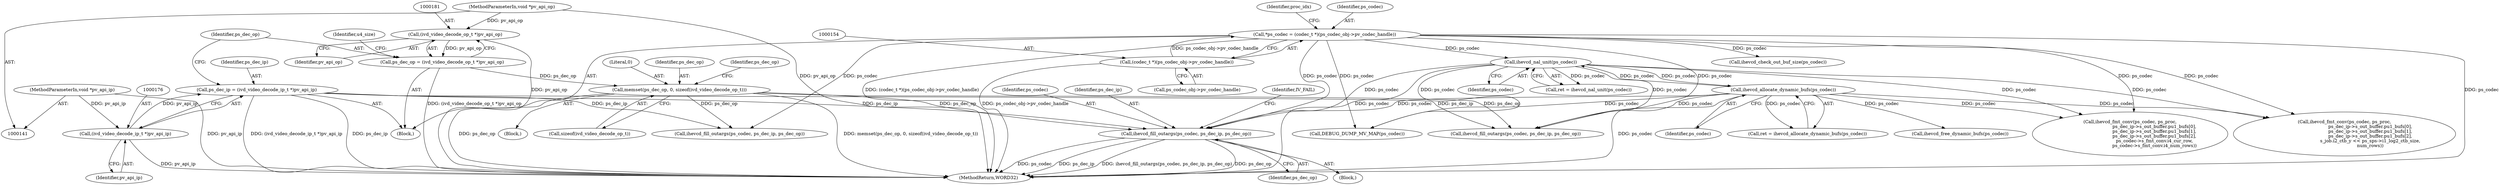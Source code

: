 digraph "0_Android_87fb7909c49e6a4510ba86ace1ffc83459c7e1b9@pointer" {
"1001228" [label="(Call,ihevcd_fill_outargs(ps_codec, ps_dec_ip, ps_dec_op))"];
"1000151" [label="(Call,*ps_codec = (codec_t *)(ps_codec_obj->pv_codec_handle))"];
"1000153" [label="(Call,(codec_t *)(ps_codec_obj->pv_codec_handle))"];
"1000986" [label="(Call,ihevcd_nal_unit(ps_codec))"];
"1001183" [label="(Call,ihevcd_allocate_dynamic_bufs(ps_codec))"];
"1000173" [label="(Call,ps_dec_ip = (ivd_video_decode_ip_t *)pv_api_ip)"];
"1000175" [label="(Call,(ivd_video_decode_ip_t *)pv_api_ip)"];
"1000143" [label="(MethodParameterIn,void *pv_api_ip)"];
"1000190" [label="(Call,memset(ps_dec_op, 0, sizeof(ivd_video_decode_op_t)))"];
"1000178" [label="(Call,ps_dec_op = (ivd_video_decode_op_t *)pv_api_op)"];
"1000180" [label="(Call,(ivd_video_decode_op_t *)pv_api_op)"];
"1000144" [label="(MethodParameterIn,void *pv_api_op)"];
"1000145" [label="(Block,)"];
"1000986" [label="(Call,ihevcd_nal_unit(ps_codec))"];
"1001184" [label="(Identifier,ps_codec)"];
"1000177" [label="(Identifier,pv_api_ip)"];
"1000162" [label="(Identifier,proc_idx)"];
"1000600" [label="(Call,ihevcd_fill_outargs(ps_codec, ps_dec_ip, ps_dec_op))"];
"1001634" [label="(Call,ihevcd_fmt_conv(ps_codec, ps_proc,\n                                  ps_dec_ip->s_out_buffer.pu1_bufs[0],\n                                  ps_dec_ip->s_out_buffer.pu1_bufs[1],\n                                  ps_dec_ip->s_out_buffer.pu1_bufs[2],\n                                  ps_codec->s_fmt_conv.i4_cur_row,\n                                  ps_codec->s_fmt_conv.i4_num_rows))"];
"1000175" [label="(Call,(ivd_video_decode_ip_t *)pv_api_ip)"];
"1000190" [label="(Call,memset(ps_dec_op, 0, sizeof(ivd_video_decode_op_t)))"];
"1001222" [label="(Block,)"];
"1001231" [label="(Identifier,ps_dec_op)"];
"1000144" [label="(MethodParameterIn,void *pv_api_op)"];
"1000155" [label="(Call,ps_codec_obj->pv_codec_handle)"];
"1000153" [label="(Call,(codec_t *)(ps_codec_obj->pv_codec_handle))"];
"1001228" [label="(Call,ihevcd_fill_outargs(ps_codec, ps_dec_ip, ps_dec_op))"];
"1000151" [label="(Call,*ps_codec = (codec_t *)(ps_codec_obj->pv_codec_handle))"];
"1001233" [label="(Identifier,IV_FAIL)"];
"1000173" [label="(Call,ps_dec_ip = (ivd_video_decode_ip_t *)pv_api_ip)"];
"1000179" [label="(Identifier,ps_dec_op)"];
"1001181" [label="(Call,ret = ihevcd_allocate_dynamic_bufs(ps_codec))"];
"1000192" [label="(Literal,0)"];
"1000546" [label="(Call,ihevcd_check_out_buf_size(ps_codec))"];
"1001527" [label="(Call,ihevcd_fmt_conv(ps_codec, ps_proc,\n                                    ps_dec_ip->s_out_buffer.pu1_bufs[0],\n                                    ps_dec_ip->s_out_buffer.pu1_bufs[1],\n                                    ps_dec_ip->s_out_buffer.pu1_bufs[2],\n                                    s_job.i2_ctb_y << ps_sps->i1_log2_ctb_size,\n                                    num_rows))"];
"1000182" [label="(Identifier,pv_api_op)"];
"1000183" [label="(Block,)"];
"1001820" [label="(Call,ihevcd_fill_outargs(ps_codec, ps_dec_ip, ps_dec_op))"];
"1001229" [label="(Identifier,ps_codec)"];
"1000143" [label="(MethodParameterIn,void *pv_api_ip)"];
"1000987" [label="(Identifier,ps_codec)"];
"1000984" [label="(Call,ret = ihevcd_nal_unit(ps_codec))"];
"1000174" [label="(Identifier,ps_dec_ip)"];
"1001230" [label="(Identifier,ps_dec_ip)"];
"1001903" [label="(MethodReturn,WORD32)"];
"1001679" [label="(Call,DEBUG_DUMP_MV_MAP(ps_codec))"];
"1000186" [label="(Identifier,u4_size)"];
"1000178" [label="(Call,ps_dec_op = (ivd_video_decode_op_t *)pv_api_op)"];
"1001190" [label="(Call,ihevcd_free_dynamic_bufs(ps_codec))"];
"1000180" [label="(Call,(ivd_video_decode_op_t *)pv_api_op)"];
"1000152" [label="(Identifier,ps_codec)"];
"1001183" [label="(Call,ihevcd_allocate_dynamic_bufs(ps_codec))"];
"1000191" [label="(Identifier,ps_dec_op)"];
"1000197" [label="(Identifier,ps_dec_op)"];
"1000193" [label="(Call,sizeof(ivd_video_decode_op_t))"];
"1001228" -> "1001222"  [label="AST: "];
"1001228" -> "1001231"  [label="CFG: "];
"1001229" -> "1001228"  [label="AST: "];
"1001230" -> "1001228"  [label="AST: "];
"1001231" -> "1001228"  [label="AST: "];
"1001233" -> "1001228"  [label="CFG: "];
"1001228" -> "1001903"  [label="DDG: ps_codec"];
"1001228" -> "1001903"  [label="DDG: ps_dec_ip"];
"1001228" -> "1001903"  [label="DDG: ihevcd_fill_outargs(ps_codec, ps_dec_ip, ps_dec_op)"];
"1001228" -> "1001903"  [label="DDG: ps_dec_op"];
"1000151" -> "1001228"  [label="DDG: ps_codec"];
"1000986" -> "1001228"  [label="DDG: ps_codec"];
"1001183" -> "1001228"  [label="DDG: ps_codec"];
"1000173" -> "1001228"  [label="DDG: ps_dec_ip"];
"1000190" -> "1001228"  [label="DDG: ps_dec_op"];
"1000151" -> "1000145"  [label="AST: "];
"1000151" -> "1000153"  [label="CFG: "];
"1000152" -> "1000151"  [label="AST: "];
"1000153" -> "1000151"  [label="AST: "];
"1000162" -> "1000151"  [label="CFG: "];
"1000151" -> "1001903"  [label="DDG: ps_codec"];
"1000151" -> "1001903"  [label="DDG: (codec_t *)(ps_codec_obj->pv_codec_handle)"];
"1000153" -> "1000151"  [label="DDG: ps_codec_obj->pv_codec_handle"];
"1000151" -> "1000546"  [label="DDG: ps_codec"];
"1000151" -> "1000600"  [label="DDG: ps_codec"];
"1000151" -> "1000986"  [label="DDG: ps_codec"];
"1000151" -> "1001527"  [label="DDG: ps_codec"];
"1000151" -> "1001634"  [label="DDG: ps_codec"];
"1000151" -> "1001679"  [label="DDG: ps_codec"];
"1000151" -> "1001820"  [label="DDG: ps_codec"];
"1000153" -> "1000155"  [label="CFG: "];
"1000154" -> "1000153"  [label="AST: "];
"1000155" -> "1000153"  [label="AST: "];
"1000153" -> "1001903"  [label="DDG: ps_codec_obj->pv_codec_handle"];
"1000986" -> "1000984"  [label="AST: "];
"1000986" -> "1000987"  [label="CFG: "];
"1000987" -> "1000986"  [label="AST: "];
"1000984" -> "1000986"  [label="CFG: "];
"1000986" -> "1001903"  [label="DDG: ps_codec"];
"1000986" -> "1000984"  [label="DDG: ps_codec"];
"1001183" -> "1000986"  [label="DDG: ps_codec"];
"1000986" -> "1001183"  [label="DDG: ps_codec"];
"1000986" -> "1001527"  [label="DDG: ps_codec"];
"1000986" -> "1001634"  [label="DDG: ps_codec"];
"1000986" -> "1001679"  [label="DDG: ps_codec"];
"1000986" -> "1001820"  [label="DDG: ps_codec"];
"1001183" -> "1001181"  [label="AST: "];
"1001183" -> "1001184"  [label="CFG: "];
"1001184" -> "1001183"  [label="AST: "];
"1001181" -> "1001183"  [label="CFG: "];
"1001183" -> "1001903"  [label="DDG: ps_codec"];
"1001183" -> "1001181"  [label="DDG: ps_codec"];
"1001183" -> "1001190"  [label="DDG: ps_codec"];
"1001183" -> "1001527"  [label="DDG: ps_codec"];
"1001183" -> "1001634"  [label="DDG: ps_codec"];
"1001183" -> "1001679"  [label="DDG: ps_codec"];
"1001183" -> "1001820"  [label="DDG: ps_codec"];
"1000173" -> "1000145"  [label="AST: "];
"1000173" -> "1000175"  [label="CFG: "];
"1000174" -> "1000173"  [label="AST: "];
"1000175" -> "1000173"  [label="AST: "];
"1000179" -> "1000173"  [label="CFG: "];
"1000173" -> "1001903"  [label="DDG: (ivd_video_decode_ip_t *)pv_api_ip"];
"1000173" -> "1001903"  [label="DDG: ps_dec_ip"];
"1000175" -> "1000173"  [label="DDG: pv_api_ip"];
"1000173" -> "1000600"  [label="DDG: ps_dec_ip"];
"1000173" -> "1001820"  [label="DDG: ps_dec_ip"];
"1000175" -> "1000177"  [label="CFG: "];
"1000176" -> "1000175"  [label="AST: "];
"1000177" -> "1000175"  [label="AST: "];
"1000175" -> "1001903"  [label="DDG: pv_api_ip"];
"1000143" -> "1000175"  [label="DDG: pv_api_ip"];
"1000143" -> "1000141"  [label="AST: "];
"1000143" -> "1001903"  [label="DDG: pv_api_ip"];
"1000190" -> "1000183"  [label="AST: "];
"1000190" -> "1000193"  [label="CFG: "];
"1000191" -> "1000190"  [label="AST: "];
"1000192" -> "1000190"  [label="AST: "];
"1000193" -> "1000190"  [label="AST: "];
"1000197" -> "1000190"  [label="CFG: "];
"1000190" -> "1001903"  [label="DDG: memset(ps_dec_op, 0, sizeof(ivd_video_decode_op_t))"];
"1000190" -> "1001903"  [label="DDG: ps_dec_op"];
"1000178" -> "1000190"  [label="DDG: ps_dec_op"];
"1000190" -> "1000600"  [label="DDG: ps_dec_op"];
"1000190" -> "1001820"  [label="DDG: ps_dec_op"];
"1000178" -> "1000145"  [label="AST: "];
"1000178" -> "1000180"  [label="CFG: "];
"1000179" -> "1000178"  [label="AST: "];
"1000180" -> "1000178"  [label="AST: "];
"1000186" -> "1000178"  [label="CFG: "];
"1000178" -> "1001903"  [label="DDG: (ivd_video_decode_op_t *)pv_api_op"];
"1000180" -> "1000178"  [label="DDG: pv_api_op"];
"1000180" -> "1000182"  [label="CFG: "];
"1000181" -> "1000180"  [label="AST: "];
"1000182" -> "1000180"  [label="AST: "];
"1000180" -> "1001903"  [label="DDG: pv_api_op"];
"1000144" -> "1000180"  [label="DDG: pv_api_op"];
"1000144" -> "1000141"  [label="AST: "];
"1000144" -> "1001903"  [label="DDG: pv_api_op"];
}

